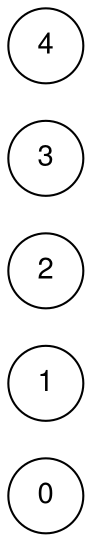 digraph outgraph {
		fontname="Helvetica,Arial,sans-serif"
		node [fontname="Helvetica,Arial,sans-serif"]
		edge [fontname="Helvetica,Arial,sans-serif"]
		rankdir=LR;
		node [shape = circle]; 0 1 2 3 4
}
